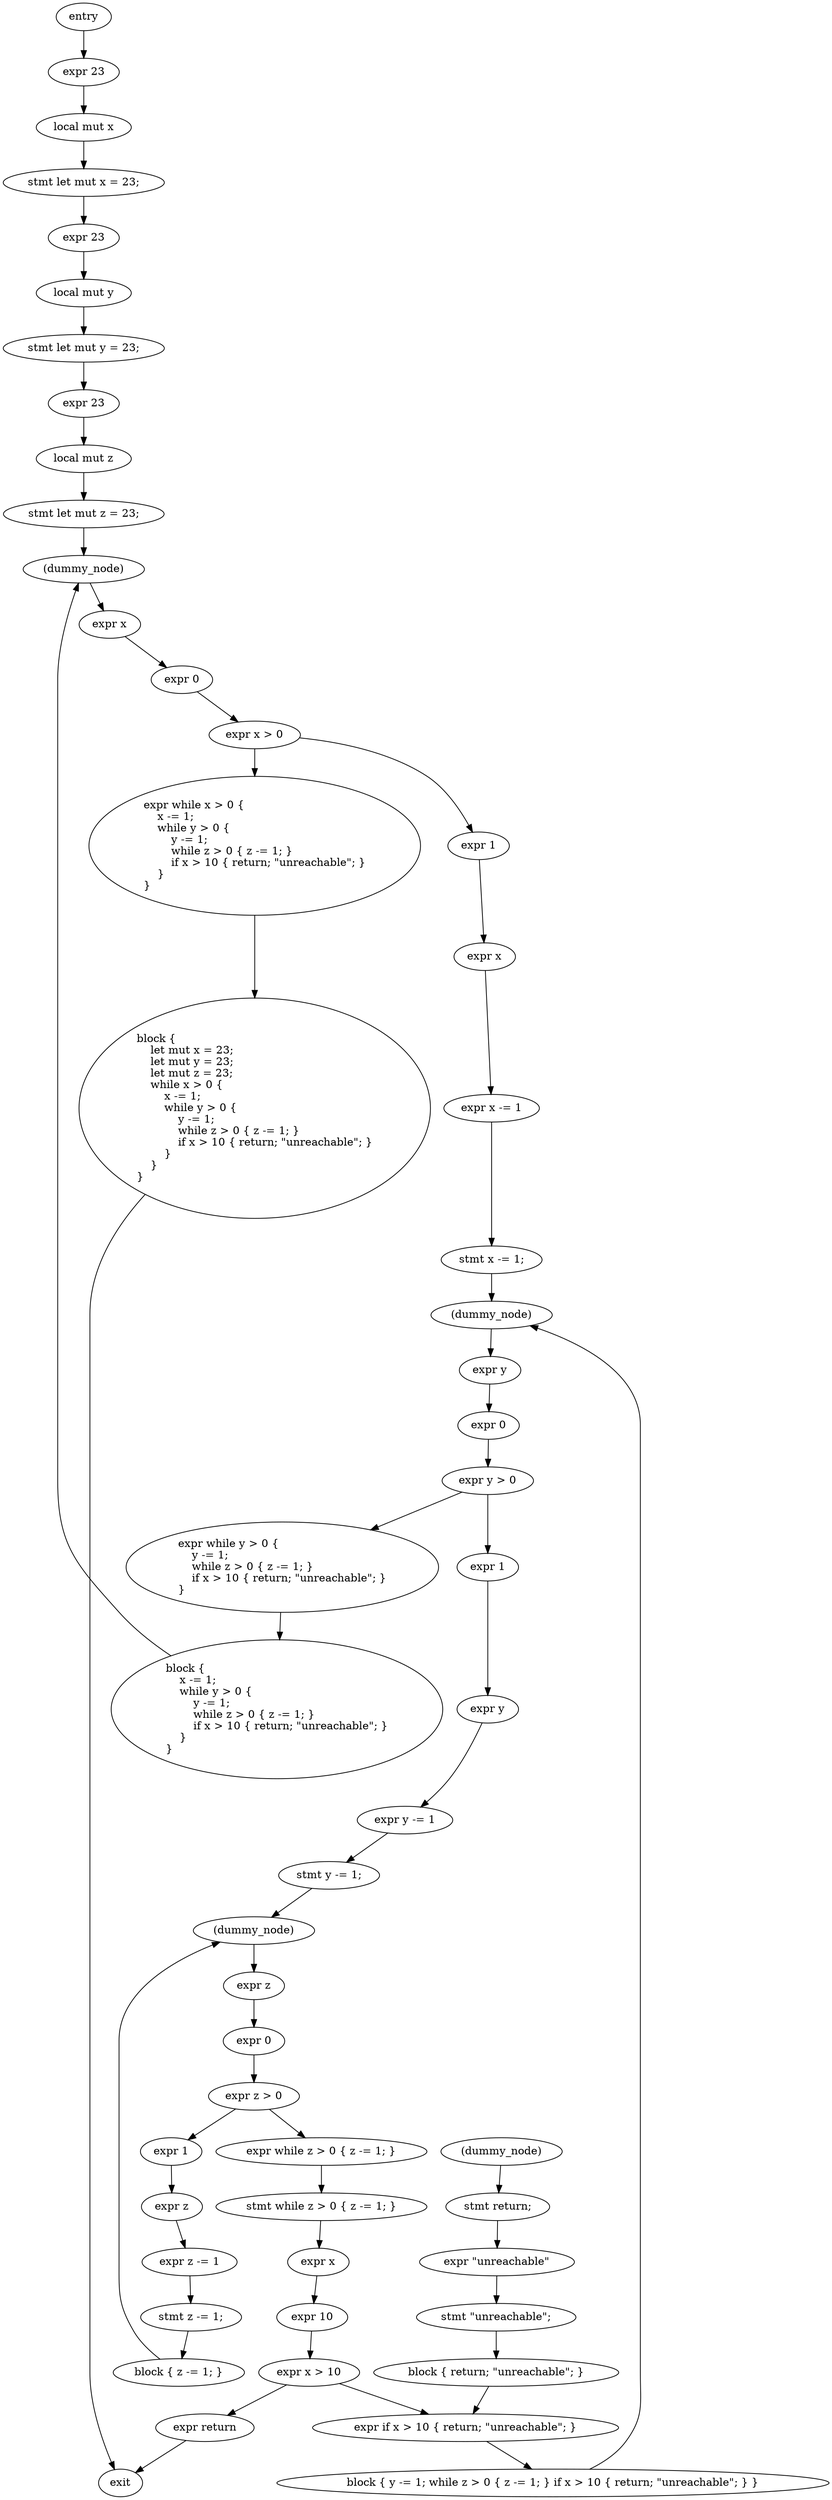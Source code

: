 digraph block {
    N0[label="entry"];
    N1[label="exit"];
    N2[label="expr 23"];
    N3[label="local mut x"];
    N4[label="stmt let mut x = 23;"];
    N5[label="expr 23"];
    N6[label="local mut y"];
    N7[label="stmt let mut y = 23;"];
    N8[label="expr 23"];
    N9[label="local mut z"];
    N10[label="stmt let mut z = 23;"];
    N11[label="(dummy_node)"];
    N12[label="expr x"];
    N13[label="expr 0"];
    N14[label="expr x > 0"];
    N15[label="expr while x > 0 {\l    x -= 1;\l    while y > 0 {\l        y -= 1;\l        while z > 0 { z -= 1; }\l        if x > 10 { return; \"unreachable\"; }\l    }\l}\l"];
    N16[label="expr 1"];
    N17[label="expr x"];
    N18[label="expr x -= 1"];
    N19[label="stmt x -= 1;"];
    N20[label="(dummy_node)"];
    N21[label="expr y"];
    N22[label="expr 0"];
    N23[label="expr y > 0"];
    N24[label="expr while y > 0 {\l    y -= 1;\l    while z > 0 { z -= 1; }\l    if x > 10 { return; \"unreachable\"; }\l}\l"];
    N25[label="expr 1"];
    N26[label="expr y"];
    N27[label="expr y -= 1"];
    N28[label="stmt y -= 1;"];
    N29[label="(dummy_node)"];
    N30[label="expr z"];
    N31[label="expr 0"];
    N32[label="expr z > 0"];
    N33[label="expr while z > 0 { z -= 1; }"];
    N34[label="expr 1"];
    N35[label="expr z"];
    N36[label="expr z -= 1"];
    N37[label="stmt z -= 1;"];
    N38[label="block { z -= 1; }"];
    N39[label="stmt while z > 0 { z -= 1; }"];
    N40[label="expr x"];
    N41[label="expr 10"];
    N42[label="expr x > 10"];
    N43[label="expr return"];
    N44[label="(dummy_node)"];
    N45[label="stmt return;"];
    N46[label="expr \"unreachable\""];
    N47[label="stmt \"unreachable\";"];
    N48[label="block { return; \"unreachable\"; }"];
    N49[label="expr if x > 10 { return; \"unreachable\"; }"];
    N50[label="block { y -= 1; while z > 0 { z -= 1; } if x > 10 { return; \"unreachable\"; } }"];
    N51[label="block {\l    x -= 1;\l    while y > 0 {\l        y -= 1;\l        while z > 0 { z -= 1; }\l        if x > 10 { return; \"unreachable\"; }\l    }\l}\l"];
    N52[label="block {\l    let mut x = 23;\l    let mut y = 23;\l    let mut z = 23;\l    while x > 0 {\l        x -= 1;\l        while y > 0 {\l            y -= 1;\l            while z > 0 { z -= 1; }\l            if x > 10 { return; \"unreachable\"; }\l        }\l    }\l}\l"];
    N0 -> N2;
    N2 -> N3;
    N3 -> N4;
    N4 -> N5;
    N5 -> N6;
    N6 -> N7;
    N7 -> N8;
    N8 -> N9;
    N9 -> N10;
    N10 -> N11;
    N11 -> N12;
    N12 -> N13;
    N13 -> N14;
    N14 -> N15;
    N14 -> N16;
    N16 -> N17;
    N17 -> N18;
    N18 -> N19;
    N19 -> N20;
    N20 -> N21;
    N21 -> N22;
    N22 -> N23;
    N23 -> N24;
    N23 -> N25;
    N25 -> N26;
    N26 -> N27;
    N27 -> N28;
    N28 -> N29;
    N29 -> N30;
    N30 -> N31;
    N31 -> N32;
    N32 -> N33;
    N32 -> N34;
    N34 -> N35;
    N35 -> N36;
    N36 -> N37;
    N37 -> N38;
    N38 -> N29;
    N33 -> N39;
    N39 -> N40;
    N40 -> N41;
    N41 -> N42;
    N42 -> N43;
    N43 -> N1;
    N44 -> N45;
    N45 -> N46;
    N46 -> N47;
    N47 -> N48;
    N42 -> N49;
    N48 -> N49;
    N49 -> N50;
    N50 -> N20;
    N24 -> N51;
    N51 -> N11;
    N15 -> N52;
    N52 -> N1;
}
